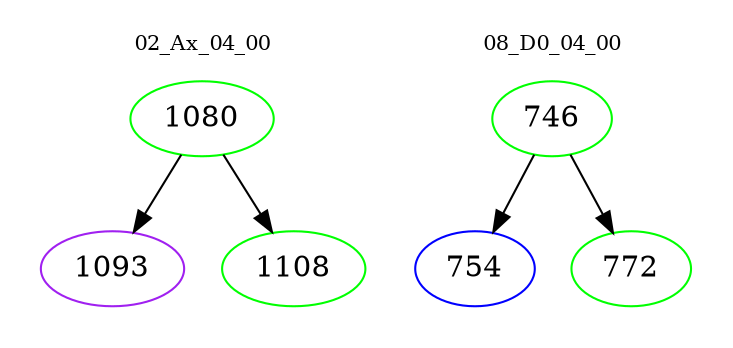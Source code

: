 digraph{
subgraph cluster_0 {
color = white
label = "02_Ax_04_00";
fontsize=10;
T0_1080 [label="1080", color="green"]
T0_1080 -> T0_1093 [color="black"]
T0_1093 [label="1093", color="purple"]
T0_1080 -> T0_1108 [color="black"]
T0_1108 [label="1108", color="green"]
}
subgraph cluster_1 {
color = white
label = "08_D0_04_00";
fontsize=10;
T1_746 [label="746", color="green"]
T1_746 -> T1_754 [color="black"]
T1_754 [label="754", color="blue"]
T1_746 -> T1_772 [color="black"]
T1_772 [label="772", color="green"]
}
}
